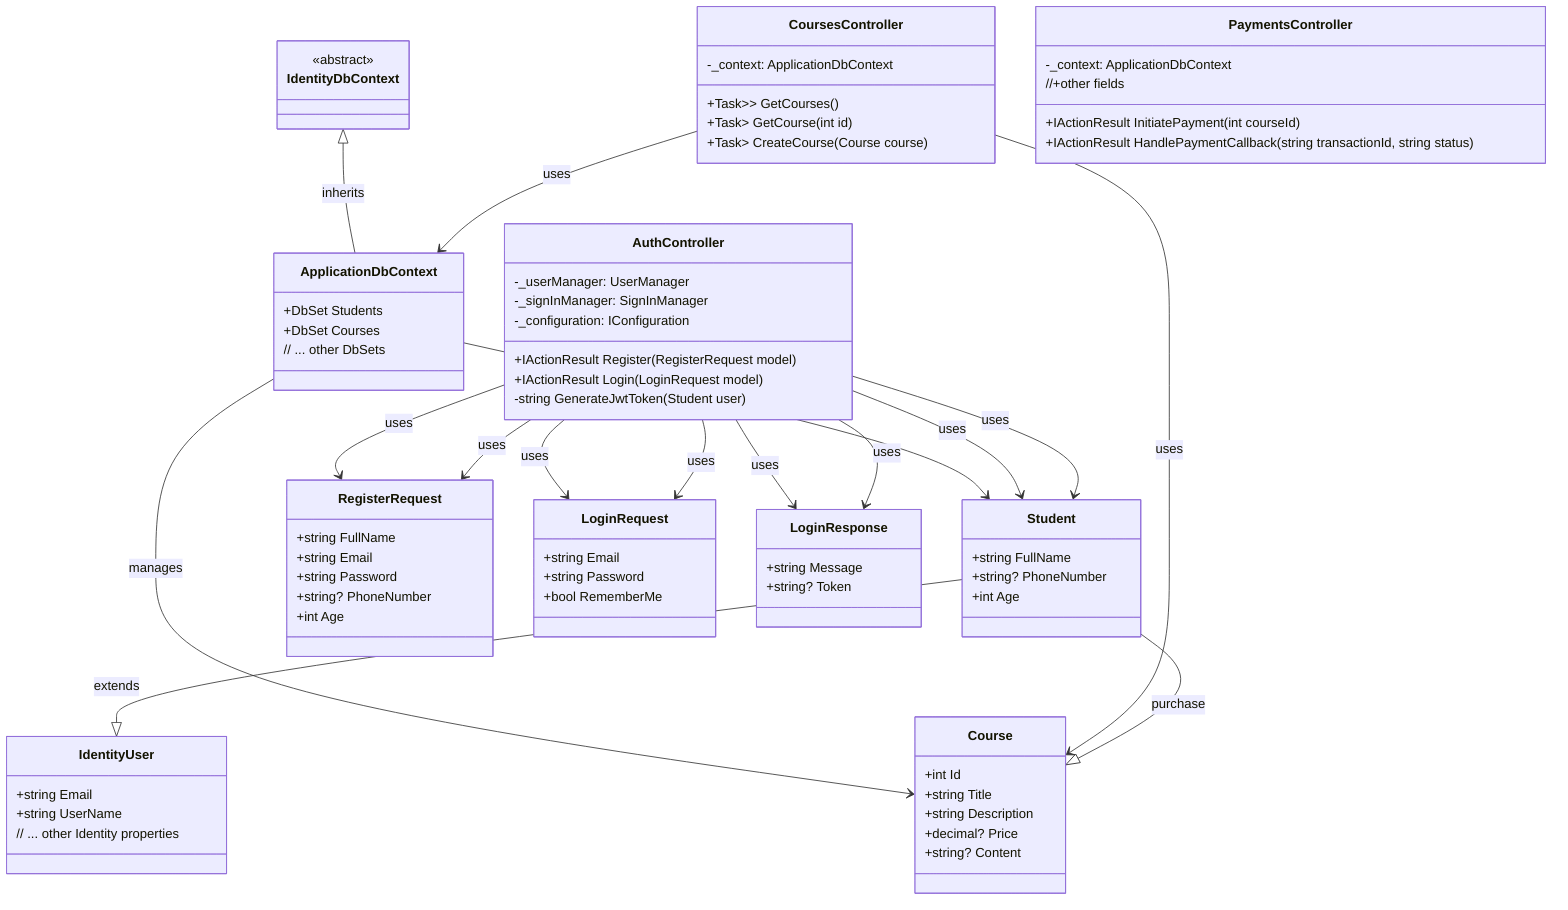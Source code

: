 classDiagram

class IdentityDbContext {
        <<abstract>>
    }

  class Student {
    +string FullName
    +string? PhoneNumber
    +int Age
  }
  class IdentityUser {
    +string Email
    +string UserName
    // ... other Identity properties
  }
  Student --|> IdentityUser : extends

  class Course {
    +int Id
    +string Title
    +string Description
    +decimal? Price
    +string? Content
  }

  class ApplicationDbContext {
    +DbSet<Student> Students
    +DbSet<Course> Courses
    // ... other DbSets
  }
IdentityDbContext <|-- ApplicationDbContext : inherits
    ApplicationDbContext --> Student : manages
    ApplicationDbContext --> Course : manages

  class RegisterRequest {
    +string FullName
    +string Email
    +string Password
    +string? PhoneNumber
    +int Age
  }

  class LoginRequest {
    +string Email
    +string Password
    +bool RememberMe
  }
  
  class LoginResponse{
     +string Message
     +string? Token
  }

  class AuthController {
    -_userManager: UserManager<Student>
    -_signInManager: SignInManager<Student>
    -_configuration: IConfiguration
    +IActionResult Register(RegisterRequest model)
    +IActionResult Login(LoginRequest model)
    -string GenerateJwtToken(Student user)
  }

  class CoursesController {
    -_context: ApplicationDbContext
    +Task<ActionResult<IEnumerable<Course>>> GetCourses()
    +Task<ActionResult<Course>> GetCourse(int id)
    +Task<ActionResult<Course>> CreateCourse(Course course)
  }
  
  class PaymentsController {
      -_context: ApplicationDbContext
      //+other fields
      +IActionResult InitiatePayment(int courseId)
      +IActionResult HandlePaymentCallback(string transactionId, string status)
  }
  
  
  
  AuthController --> Student : uses
  AuthController --> RegisterRequest : uses
  AuthController --> LoginRequest : uses
  AuthController --> LoginResponse : uses
  
  
  AuthController --> Student : uses
  AuthController --> RegisterRequest : uses
  AuthController --> LoginRequest : uses
  AuthController --> LoginResponse : uses
  
  CoursesController --> Course : uses
  CoursesController --> ApplicationDbContext : uses
  Student --|> Course : purchase